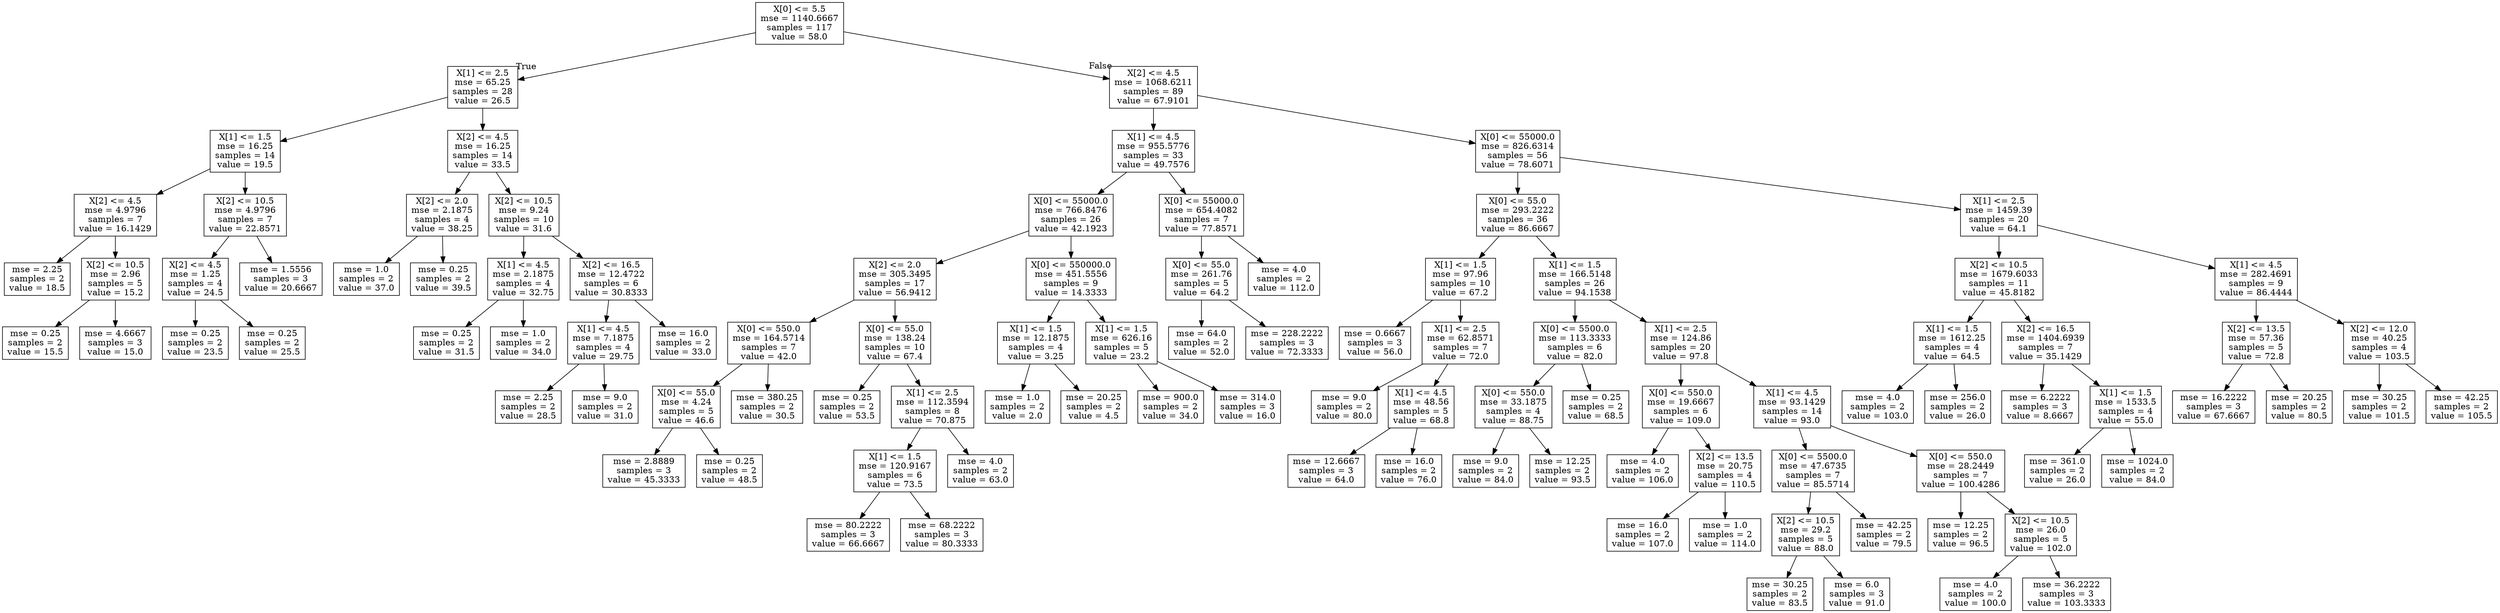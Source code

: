 digraph Tree {
node [shape=box] ;
0 [label="X[0] <= 5.5\nmse = 1140.6667\nsamples = 117\nvalue = 58.0"] ;
1 [label="X[1] <= 2.5\nmse = 65.25\nsamples = 28\nvalue = 26.5"] ;
0 -> 1 [labeldistance=2.5, labelangle=45, headlabel="True"] ;
2 [label="X[1] <= 1.5\nmse = 16.25\nsamples = 14\nvalue = 19.5"] ;
1 -> 2 ;
3 [label="X[2] <= 4.5\nmse = 4.9796\nsamples = 7\nvalue = 16.1429"] ;
2 -> 3 ;
4 [label="mse = 2.25\nsamples = 2\nvalue = 18.5"] ;
3 -> 4 ;
5 [label="X[2] <= 10.5\nmse = 2.96\nsamples = 5\nvalue = 15.2"] ;
3 -> 5 ;
6 [label="mse = 0.25\nsamples = 2\nvalue = 15.5"] ;
5 -> 6 ;
7 [label="mse = 4.6667\nsamples = 3\nvalue = 15.0"] ;
5 -> 7 ;
8 [label="X[2] <= 10.5\nmse = 4.9796\nsamples = 7\nvalue = 22.8571"] ;
2 -> 8 ;
9 [label="X[2] <= 4.5\nmse = 1.25\nsamples = 4\nvalue = 24.5"] ;
8 -> 9 ;
10 [label="mse = 0.25\nsamples = 2\nvalue = 23.5"] ;
9 -> 10 ;
11 [label="mse = 0.25\nsamples = 2\nvalue = 25.5"] ;
9 -> 11 ;
12 [label="mse = 1.5556\nsamples = 3\nvalue = 20.6667"] ;
8 -> 12 ;
13 [label="X[2] <= 4.5\nmse = 16.25\nsamples = 14\nvalue = 33.5"] ;
1 -> 13 ;
14 [label="X[2] <= 2.0\nmse = 2.1875\nsamples = 4\nvalue = 38.25"] ;
13 -> 14 ;
15 [label="mse = 1.0\nsamples = 2\nvalue = 37.0"] ;
14 -> 15 ;
16 [label="mse = 0.25\nsamples = 2\nvalue = 39.5"] ;
14 -> 16 ;
17 [label="X[2] <= 10.5\nmse = 9.24\nsamples = 10\nvalue = 31.6"] ;
13 -> 17 ;
18 [label="X[1] <= 4.5\nmse = 2.1875\nsamples = 4\nvalue = 32.75"] ;
17 -> 18 ;
19 [label="mse = 0.25\nsamples = 2\nvalue = 31.5"] ;
18 -> 19 ;
20 [label="mse = 1.0\nsamples = 2\nvalue = 34.0"] ;
18 -> 20 ;
21 [label="X[2] <= 16.5\nmse = 12.4722\nsamples = 6\nvalue = 30.8333"] ;
17 -> 21 ;
22 [label="X[1] <= 4.5\nmse = 7.1875\nsamples = 4\nvalue = 29.75"] ;
21 -> 22 ;
23 [label="mse = 2.25\nsamples = 2\nvalue = 28.5"] ;
22 -> 23 ;
24 [label="mse = 9.0\nsamples = 2\nvalue = 31.0"] ;
22 -> 24 ;
25 [label="mse = 16.0\nsamples = 2\nvalue = 33.0"] ;
21 -> 25 ;
26 [label="X[2] <= 4.5\nmse = 1068.6211\nsamples = 89\nvalue = 67.9101"] ;
0 -> 26 [labeldistance=2.5, labelangle=-45, headlabel="False"] ;
27 [label="X[1] <= 4.5\nmse = 955.5776\nsamples = 33\nvalue = 49.7576"] ;
26 -> 27 ;
28 [label="X[0] <= 55000.0\nmse = 766.8476\nsamples = 26\nvalue = 42.1923"] ;
27 -> 28 ;
29 [label="X[2] <= 2.0\nmse = 305.3495\nsamples = 17\nvalue = 56.9412"] ;
28 -> 29 ;
30 [label="X[0] <= 550.0\nmse = 164.5714\nsamples = 7\nvalue = 42.0"] ;
29 -> 30 ;
31 [label="X[0] <= 55.0\nmse = 4.24\nsamples = 5\nvalue = 46.6"] ;
30 -> 31 ;
32 [label="mse = 2.8889\nsamples = 3\nvalue = 45.3333"] ;
31 -> 32 ;
33 [label="mse = 0.25\nsamples = 2\nvalue = 48.5"] ;
31 -> 33 ;
34 [label="mse = 380.25\nsamples = 2\nvalue = 30.5"] ;
30 -> 34 ;
35 [label="X[0] <= 55.0\nmse = 138.24\nsamples = 10\nvalue = 67.4"] ;
29 -> 35 ;
36 [label="mse = 0.25\nsamples = 2\nvalue = 53.5"] ;
35 -> 36 ;
37 [label="X[1] <= 2.5\nmse = 112.3594\nsamples = 8\nvalue = 70.875"] ;
35 -> 37 ;
38 [label="X[1] <= 1.5\nmse = 120.9167\nsamples = 6\nvalue = 73.5"] ;
37 -> 38 ;
39 [label="mse = 80.2222\nsamples = 3\nvalue = 66.6667"] ;
38 -> 39 ;
40 [label="mse = 68.2222\nsamples = 3\nvalue = 80.3333"] ;
38 -> 40 ;
41 [label="mse = 4.0\nsamples = 2\nvalue = 63.0"] ;
37 -> 41 ;
42 [label="X[0] <= 550000.0\nmse = 451.5556\nsamples = 9\nvalue = 14.3333"] ;
28 -> 42 ;
43 [label="X[1] <= 1.5\nmse = 12.1875\nsamples = 4\nvalue = 3.25"] ;
42 -> 43 ;
44 [label="mse = 1.0\nsamples = 2\nvalue = 2.0"] ;
43 -> 44 ;
45 [label="mse = 20.25\nsamples = 2\nvalue = 4.5"] ;
43 -> 45 ;
46 [label="X[1] <= 1.5\nmse = 626.16\nsamples = 5\nvalue = 23.2"] ;
42 -> 46 ;
47 [label="mse = 900.0\nsamples = 2\nvalue = 34.0"] ;
46 -> 47 ;
48 [label="mse = 314.0\nsamples = 3\nvalue = 16.0"] ;
46 -> 48 ;
49 [label="X[0] <= 55000.0\nmse = 654.4082\nsamples = 7\nvalue = 77.8571"] ;
27 -> 49 ;
50 [label="X[0] <= 55.0\nmse = 261.76\nsamples = 5\nvalue = 64.2"] ;
49 -> 50 ;
51 [label="mse = 64.0\nsamples = 2\nvalue = 52.0"] ;
50 -> 51 ;
52 [label="mse = 228.2222\nsamples = 3\nvalue = 72.3333"] ;
50 -> 52 ;
53 [label="mse = 4.0\nsamples = 2\nvalue = 112.0"] ;
49 -> 53 ;
54 [label="X[0] <= 55000.0\nmse = 826.6314\nsamples = 56\nvalue = 78.6071"] ;
26 -> 54 ;
55 [label="X[0] <= 55.0\nmse = 293.2222\nsamples = 36\nvalue = 86.6667"] ;
54 -> 55 ;
56 [label="X[1] <= 1.5\nmse = 97.96\nsamples = 10\nvalue = 67.2"] ;
55 -> 56 ;
57 [label="mse = 0.6667\nsamples = 3\nvalue = 56.0"] ;
56 -> 57 ;
58 [label="X[1] <= 2.5\nmse = 62.8571\nsamples = 7\nvalue = 72.0"] ;
56 -> 58 ;
59 [label="mse = 9.0\nsamples = 2\nvalue = 80.0"] ;
58 -> 59 ;
60 [label="X[1] <= 4.5\nmse = 48.56\nsamples = 5\nvalue = 68.8"] ;
58 -> 60 ;
61 [label="mse = 12.6667\nsamples = 3\nvalue = 64.0"] ;
60 -> 61 ;
62 [label="mse = 16.0\nsamples = 2\nvalue = 76.0"] ;
60 -> 62 ;
63 [label="X[1] <= 1.5\nmse = 166.5148\nsamples = 26\nvalue = 94.1538"] ;
55 -> 63 ;
64 [label="X[0] <= 5500.0\nmse = 113.3333\nsamples = 6\nvalue = 82.0"] ;
63 -> 64 ;
65 [label="X[0] <= 550.0\nmse = 33.1875\nsamples = 4\nvalue = 88.75"] ;
64 -> 65 ;
66 [label="mse = 9.0\nsamples = 2\nvalue = 84.0"] ;
65 -> 66 ;
67 [label="mse = 12.25\nsamples = 2\nvalue = 93.5"] ;
65 -> 67 ;
68 [label="mse = 0.25\nsamples = 2\nvalue = 68.5"] ;
64 -> 68 ;
69 [label="X[1] <= 2.5\nmse = 124.86\nsamples = 20\nvalue = 97.8"] ;
63 -> 69 ;
70 [label="X[0] <= 550.0\nmse = 19.6667\nsamples = 6\nvalue = 109.0"] ;
69 -> 70 ;
71 [label="mse = 4.0\nsamples = 2\nvalue = 106.0"] ;
70 -> 71 ;
72 [label="X[2] <= 13.5\nmse = 20.75\nsamples = 4\nvalue = 110.5"] ;
70 -> 72 ;
73 [label="mse = 16.0\nsamples = 2\nvalue = 107.0"] ;
72 -> 73 ;
74 [label="mse = 1.0\nsamples = 2\nvalue = 114.0"] ;
72 -> 74 ;
75 [label="X[1] <= 4.5\nmse = 93.1429\nsamples = 14\nvalue = 93.0"] ;
69 -> 75 ;
76 [label="X[0] <= 5500.0\nmse = 47.6735\nsamples = 7\nvalue = 85.5714"] ;
75 -> 76 ;
77 [label="X[2] <= 10.5\nmse = 29.2\nsamples = 5\nvalue = 88.0"] ;
76 -> 77 ;
78 [label="mse = 30.25\nsamples = 2\nvalue = 83.5"] ;
77 -> 78 ;
79 [label="mse = 6.0\nsamples = 3\nvalue = 91.0"] ;
77 -> 79 ;
80 [label="mse = 42.25\nsamples = 2\nvalue = 79.5"] ;
76 -> 80 ;
81 [label="X[0] <= 550.0\nmse = 28.2449\nsamples = 7\nvalue = 100.4286"] ;
75 -> 81 ;
82 [label="mse = 12.25\nsamples = 2\nvalue = 96.5"] ;
81 -> 82 ;
83 [label="X[2] <= 10.5\nmse = 26.0\nsamples = 5\nvalue = 102.0"] ;
81 -> 83 ;
84 [label="mse = 4.0\nsamples = 2\nvalue = 100.0"] ;
83 -> 84 ;
85 [label="mse = 36.2222\nsamples = 3\nvalue = 103.3333"] ;
83 -> 85 ;
86 [label="X[1] <= 2.5\nmse = 1459.39\nsamples = 20\nvalue = 64.1"] ;
54 -> 86 ;
87 [label="X[2] <= 10.5\nmse = 1679.6033\nsamples = 11\nvalue = 45.8182"] ;
86 -> 87 ;
88 [label="X[1] <= 1.5\nmse = 1612.25\nsamples = 4\nvalue = 64.5"] ;
87 -> 88 ;
89 [label="mse = 4.0\nsamples = 2\nvalue = 103.0"] ;
88 -> 89 ;
90 [label="mse = 256.0\nsamples = 2\nvalue = 26.0"] ;
88 -> 90 ;
91 [label="X[2] <= 16.5\nmse = 1404.6939\nsamples = 7\nvalue = 35.1429"] ;
87 -> 91 ;
92 [label="mse = 6.2222\nsamples = 3\nvalue = 8.6667"] ;
91 -> 92 ;
93 [label="X[1] <= 1.5\nmse = 1533.5\nsamples = 4\nvalue = 55.0"] ;
91 -> 93 ;
94 [label="mse = 361.0\nsamples = 2\nvalue = 26.0"] ;
93 -> 94 ;
95 [label="mse = 1024.0\nsamples = 2\nvalue = 84.0"] ;
93 -> 95 ;
96 [label="X[1] <= 4.5\nmse = 282.4691\nsamples = 9\nvalue = 86.4444"] ;
86 -> 96 ;
97 [label="X[2] <= 13.5\nmse = 57.36\nsamples = 5\nvalue = 72.8"] ;
96 -> 97 ;
98 [label="mse = 16.2222\nsamples = 3\nvalue = 67.6667"] ;
97 -> 98 ;
99 [label="mse = 20.25\nsamples = 2\nvalue = 80.5"] ;
97 -> 99 ;
100 [label="X[2] <= 12.0\nmse = 40.25\nsamples = 4\nvalue = 103.5"] ;
96 -> 100 ;
101 [label="mse = 30.25\nsamples = 2\nvalue = 101.5"] ;
100 -> 101 ;
102 [label="mse = 42.25\nsamples = 2\nvalue = 105.5"] ;
100 -> 102 ;
}